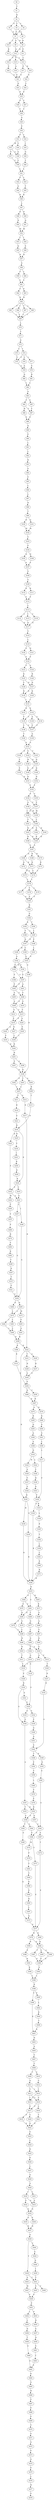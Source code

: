 strict digraph  {
	S0 -> S1 [ label = T ];
	S1 -> S2 [ label = R ];
	S2 -> S3 [ label = T ];
	S2 -> S4 [ label = L ];
	S2 -> S5 [ label = A ];
	S3 -> S6 [ label = L ];
	S3 -> S7 [ label = P ];
	S4 -> S7 [ label = P ];
	S5 -> S7 [ label = P ];
	S6 -> S8 [ label = N ];
	S7 -> S8 [ label = N ];
	S7 -> S9 [ label = G ];
	S7 -> S10 [ label = L ];
	S8 -> S11 [ label = P ];
	S8 -> S12 [ label = Q ];
	S9 -> S12 [ label = Q ];
	S10 -> S13 [ label = K ];
	S11 -> S14 [ label = L ];
	S12 -> S15 [ label = T ];
	S12 -> S16 [ label = P ];
	S13 -> S14 [ label = L ];
	S14 -> S17 [ label = P ];
	S14 -> S18 [ label = H ];
	S15 -> S19 [ label = A ];
	S16 -> S20 [ label = V ];
	S17 -> S21 [ label = S ];
	S18 -> S22 [ label = G ];
	S19 -> S21 [ label = S ];
	S20 -> S21 [ label = S ];
	S21 -> S23 [ label = Q ];
	S22 -> S24 [ label = L ];
	S23 -> S25 [ label = P ];
	S24 -> S25 [ label = P ];
	S25 -> S26 [ label = F ];
	S25 -> S27 [ label = Y ];
	S26 -> S28 [ label = T ];
	S27 -> S28 [ label = T ];
	S28 -> S29 [ label = G ];
	S29 -> S30 [ label = P ];
	S30 -> S31 [ label = F ];
	S30 -> S32 [ label = L ];
	S31 -> S33 [ label = M ];
	S31 -> S34 [ label = V ];
	S32 -> S35 [ label = I ];
	S33 -> S36 [ label = A ];
	S33 -> S37 [ label = V ];
	S34 -> S36 [ label = A ];
	S35 -> S38 [ label = G ];
	S36 -> S39 [ label = V ];
	S37 -> S39 [ label = V ];
	S38 -> S40 [ label = T ];
	S39 -> S41 [ label = L ];
	S40 -> S41 [ label = L ];
	S41 -> S42 [ label = F ];
	S41 -> S43 [ label = L ];
	S42 -> S44 [ label = A ];
	S43 -> S45 [ label = T ];
	S44 -> S46 [ label = K ];
	S45 -> S46 [ label = K ];
	S46 -> S47 [ label = L ];
	S47 -> S48 [ label = E ];
	S47 -> S49 [ label = D ];
	S48 -> S50 [ label = N ];
	S49 -> S51 [ label = Q ];
	S50 -> S52 [ label = M ];
	S51 -> S52 [ label = M ];
	S52 -> S53 [ label = L ];
	S52 -> S54 [ label = I ];
	S53 -> S55 [ label = Q ];
	S54 -> S56 [ label = S ];
	S55 -> S57 [ label = N ];
	S56 -> S57 [ label = N ];
	S57 -> S58 [ label = S ];
	S58 -> S59 [ label = V ];
	S58 -> S60 [ label = L ];
	S59 -> S61 [ label = Y ];
	S60 -> S61 [ label = Y ];
	S61 -> S62 [ label = V ];
	S61 -> S63 [ label = E ];
	S62 -> S64 [ label = N ];
	S63 -> S64 [ label = N ];
	S64 -> S65 [ label = F ];
	S64 -> S66 [ label = I ];
	S64 -> S67 [ label = V ];
	S64 -> S68 [ label = L ];
	S65 -> S69 [ label = L ];
	S66 -> S69 [ label = L ];
	S67 -> S69 [ label = L ];
	S68 -> S69 [ label = L ];
	S69 -> S70 [ label = L ];
	S70 -> S71 [ label = T ];
	S71 -> S72 [ label = G ];
	S72 -> S73 [ label = L ];
	S72 -> S74 [ label = I ];
	S73 -> S75 [ label = V ];
	S74 -> S75 [ label = V ];
	S74 -> S76 [ label = L ];
	S74 -> S77 [ label = I ];
	S75 -> S78 [ label = A ];
	S76 -> S78 [ label = A ];
	S77 -> S79 [ label = S ];
	S78 -> S80 [ label = Q ];
	S79 -> S81 [ label = R ];
	S80 -> S82 [ label = L ];
	S81 -> S82 [ label = L ];
	S82 -> S83 [ label = A ];
	S83 -> S84 [ label = C ];
	S83 -> S85 [ label = S ];
	S84 -> S86 [ label = H ];
	S84 -> S87 [ label = Y ];
	S85 -> S87 [ label = Y ];
	S86 -> S88 [ label = P ];
	S87 -> S88 [ label = P ];
	S88 -> S89 [ label = Q ];
	S89 -> S90 [ label = P ];
	S90 -> S91 [ label = L ];
	S91 -> S92 [ label = L ];
	S92 -> S93 [ label = R ];
	S93 -> S94 [ label = S ];
	S94 -> S95 [ label = F ];
	S95 -> S96 [ label = L ];
	S96 -> S97 [ label = L ];
	S97 -> S98 [ label = N ];
	S98 -> S99 [ label = T ];
	S99 -> S100 [ label = N ];
	S99 -> S101 [ label = Q ];
	S100 -> S102 [ label = M ];
	S101 -> S102 [ label = M ];
	S102 -> S103 [ label = V ];
	S103 -> S104 [ label = F ];
	S104 -> S105 [ label = Q ];
	S104 -> S106 [ label = H ];
	S105 -> S107 [ label = P ];
	S106 -> S107 [ label = P ];
	S107 -> S108 [ label = S ];
	S108 -> S109 [ label = V ];
	S109 -> S110 [ label = K ];
	S109 -> S111 [ label = R ];
	S110 -> S112 [ label = S ];
	S111 -> S112 [ label = S ];
	S112 -> S113 [ label = L ];
	S113 -> S114 [ label = L ];
	S113 -> S115 [ label = I ];
	S113 -> S116 [ label = Y ];
	S114 -> S117 [ label = Q ];
	S115 -> S117 [ label = Q ];
	S116 -> S117 [ label = Q ];
	S117 -> S118 [ label = V ];
	S118 -> S119 [ label = L ];
	S119 -> S120 [ label = G ];
	S119 -> S121 [ label = N ];
	S120 -> S122 [ label = S ];
	S121 -> S122 [ label = S ];
	S122 -> S123 [ label = V ];
	S122 -> S124 [ label = A ];
	S123 -> S125 [ label = K ];
	S124 -> S126 [ label = R ];
	S125 -> S127 [ label = N ];
	S125 -> S128 [ label = Y ];
	S126 -> S127 [ label = N ];
	S127 -> S129 [ label = K ];
	S127 -> S130 [ label = R ];
	S128 -> S130 [ label = R ];
	S129 -> S131 [ label = I ];
	S130 -> S131 [ label = I ];
	S131 -> S132 [ label = E ];
	S131 -> S133 [ label = D ];
	S132 -> S134 [ label = S ];
	S132 -> S135 [ label = V ];
	S132 -> S136 [ label = A ];
	S133 -> S135 [ label = V ];
	S134 -> S137 [ label = F ];
	S135 -> S137 [ label = F ];
	S135 -> S138 [ label = Y ];
	S136 -> S137 [ label = F ];
	S137 -> S139 [ label = A ];
	S138 -> S140 [ label = T ];
	S139 -> S141 [ label = A ];
	S140 -> S141 [ label = A ];
	S141 -> S142 [ label = S ];
	S141 -> S143 [ label = T ];
	S141 -> S144 [ label = E ];
	S142 -> S145 [ label = Q ];
	S142 -> S146 [ label = H ];
	S143 -> S145 [ label = Q ];
	S144 -> S147 [ label = V ];
	S145 -> S148 [ label = E ];
	S145 -> S149 [ label = D ];
	S146 -> S148 [ label = E ];
	S147 -> S150 [ label = P ];
	S148 -> S151 [ label = D ];
	S149 -> S152 [ label = N ];
	S150 -> S151 [ label = D ];
	S151 -> S153 [ label = F ];
	S152 -> S153 [ label = F ];
	S153 -> S154 [ label = P ];
	S153 -> S155 [ label = T ];
	S154 -> S156 [ label = A ];
	S154 -> S157 [ label = V ];
	S155 -> S157 [ label = V ];
	S156 -> S158 [ label = L ];
	S156 -> S159 [ label = M ];
	S157 -> S159 [ label = M ];
	S157 -> S158 [ label = L ];
	S158 -> S160 [ label = L ];
	S158 -> S161 [ label = V ];
	S159 -> S160 [ label = L ];
	S160 -> S162 [ label = S ];
	S160 -> S163 [ label = R ];
	S160 -> S164 [ label = H ];
	S161 -> S163 [ label = R ];
	S162 -> S165 [ label = K ];
	S163 -> S165 [ label = K ];
	S163 -> S166 [ label = R ];
	S164 -> S165 [ label = K ];
	S165 -> S167 [ label = A ];
	S166 -> S167 [ label = A ];
	S167 -> S168 [ label = K ];
	S167 -> S169 [ label = Q ];
	S167 -> S170 [ label = R ];
	S168 -> S171 [ label = K ];
	S169 -> S172 [ label = Q ];
	S169 -> S171 [ label = K ];
	S170 -> S173 [ label = R ];
	S171 -> S174 [ label = Y ];
	S171 -> S175 [ label = F ];
	S172 -> S174 [ label = Y ];
	S173 -> S174 [ label = Y ];
	S174 -> S176 [ label = L ];
	S175 -> S176 [ label = L ];
	S176 -> S177 [ label = I ];
	S176 -> S178 [ label = V ];
	S176 -> S179 [ label = L ];
	S177 -> S180 [ label = A ];
	S178 -> S180 [ label = A ];
	S179 -> S180 [ label = A ];
	S180 -> S181 [ label = R ];
	S181 -> S182 [ label = G ];
	S182 -> S183 [ label = K ];
	S182 -> S184 [ label = T ];
	S183 -> S185 [ label = L ];
	S183 -> S186 [ label = V ];
	S184 -> S185 [ label = L ];
	S185 -> S187 [ label = D ];
	S185 -> S188 [ label = P ];
	S186 -> S187 [ label = D ];
	S187 -> S189 [ label = W ];
	S187 -> S190 [ label = C ];
	S188 -> S191 [ label = L ];
	S189 -> S192 [ label = A ];
	S190 -> S193 [ label = S ];
	S191 -> S193 [ label = S ];
	S192 -> S194 [ label = E ];
	S192 -> S195 [ label = D ];
	S193 -> S195 [ label = D ];
	S193 -> S196 [ label = G ];
	S194 -> S197 [ label = G ];
	S195 -> S197 [ label = G ];
	S195 -> S198 [ label = S ];
	S196 -> S199 [ label = D ];
	S197 -> S200 [ label = P ];
	S197 -> S201 [ label = A ];
	S198 -> S200 [ label = P ];
	S199 -> S202 [ label = S ];
	S199 -> S203 [ label = T ];
	S199 -> S204 [ label = A ];
	S200 -> S205 [ label = A ];
	S200 -> S206 [ label = V ];
	S201 -> S206 [ label = V ];
	S202 -> S207 [ label = L ];
	S203 -> S207 [ label = L ];
	S204 -> S208 [ label = R ];
	S205 -> S209 [ label = A ];
	S206 -> S210 [ label = G ];
	S206 -> S209 [ label = A ];
	S207 -> S211 [ label = V ];
	S207 -> S212 [ label = G ];
	S208 -> S213 [ label = T ];
	S209 -> S214 [ label = G ];
	S209 -> S215 [ label = V ];
	S210 -> S215 [ label = V ];
	S211 -> S216 [ label = K ];
	S212 -> S217 [ label = K ];
	S213 -> S218 [ label = R ];
	S214 -> S219 [ label = P ];
	S215 -> S220 [ label = A ];
	S215 -> S219 [ label = P ];
	S216 -> S221 [ label = S ];
	S217 -> S222 [ label = H ];
	S218 -> S223 [ label = R ];
	S218 -> S224 [ label = K ];
	S218 -> S225 [ label = N ];
	S219 -> S226 [ label = A ];
	S219 -> S227 [ label = N ];
	S220 -> S228 [ label = P ];
	S221 -> S218 [ label = R ];
	S222 -> S229 [ label = A ];
	S222 -> S230 [ label = H ];
	S222 -> S231 [ label = T ];
	S223 -> S232 [ label = P ];
	S224 -> S233 [ label = T ];
	S224 -> S232 [ label = P ];
	S225 -> S234 [ label = V ];
	S226 -> S235 [ label = P ];
	S227 -> S236 [ label = L ];
	S228 -> S236 [ label = L ];
	S229 -> S237 [ label = H ];
	S230 -> S238 [ label = M ];
	S230 -> S239 [ label = V ];
	S231 -> S240 [ label = N ];
	S232 -> S241 [ label = S ];
	S232 -> S242 [ label = M ];
	S233 -> S241 [ label = S ];
	S234 -> S243 [ label = I ];
	S235 -> S244 [ label = R ];
	S236 -> S244 [ label = R ];
	S237 -> S245 [ label = S ];
	S238 -> S246 [ label = R ];
	S239 -> S246 [ label = R ];
	S240 -> S245 [ label = S ];
	S241 -> S247 [ label = L ];
	S241 -> S248 [ label = I ];
	S242 -> S249 [ label = P ];
	S243 -> S250 [ label = R ];
	S244 -> S251 [ label = R ];
	S245 -> S252 [ label = P ];
	S246 -> S253 [ label = D ];
	S247 -> S254 [ label = G ];
	S248 -> S254 [ label = G ];
	S249 -> S255 [ label = V ];
	S250 -> S256 [ label = D ];
	S251 -> S257 [ label = S ];
	S251 -> S258 [ label = A ];
	S252 -> S259 [ label = T ];
	S252 -> S260 [ label = D ];
	S253 -> S261 [ label = S ];
	S253 -> S262 [ label = G ];
	S253 -> S263 [ label = R ];
	S254 -> S264 [ label = E ];
	S254 -> S265 [ label = D ];
	S255 -> S266 [ label = P ];
	S256 -> S224 [ label = K ];
	S257 -> S199 [ label = D ];
	S258 -> S199 [ label = D ];
	S259 -> S267 [ label = R ];
	S260 -> S267 [ label = R ];
	S261 -> S268 [ label = T ];
	S261 -> S269 [ label = Q ];
	S262 -> S261 [ label = S ];
	S262 -> S270 [ label = G ];
	S263 -> S271 [ label = K ];
	S264 -> S272 [ label = L ];
	S265 -> S272 [ label = L ];
	S265 -> S273 [ label = M ];
	S266 -> S274 [ label = R ];
	S267 -> S275 [ label = A ];
	S267 -> S276 [ label = N ];
	S268 -> S277 [ label = G ];
	S269 -> S278 [ label = S ];
	S269 -> S279 [ label = V ];
	S270 -> S269 [ label = Q ];
	S271 -> S280 [ label = A ];
	S272 -> S281 [ label = L ];
	S272 -> S282 [ label = I ];
	S273 -> S283 [ label = F ];
	S274 -> S284 [ label = V ];
	S275 -> S285 [ label = R ];
	S276 -> S286 [ label = K ];
	S277 -> S287 [ label = L ];
	S278 -> S288 [ label = L ];
	S279 -> S288 [ label = L ];
	S280 -> S289 [ label = A ];
	S281 -> S290 [ label = L ];
	S282 -> S290 [ label = L ];
	S283 -> S291 [ label = A ];
	S284 -> S292 [ label = K ];
	S285 -> S293 [ label = Q ];
	S286 -> S294 [ label = S ];
	S287 -> S295 [ label = G ];
	S288 -> S296 [ label = H ];
	S289 -> S297 [ label = V ];
	S290 -> S298 [ label = R ];
	S291 -> S298 [ label = R ];
	S292 -> S299 [ label = T ];
	S293 -> S300 [ label = A ];
	S294 -> S301 [ label = S ];
	S295 -> S302 [ label = L ];
	S296 -> S303 [ label = N ];
	S296 -> S304 [ label = S ];
	S297 -> S305 [ label = K ];
	S298 -> S222 [ label = H ];
	S298 -> S306 [ label = K ];
	S299 -> S307 [ label = K ];
	S300 -> S308 [ label = A ];
	S301 -> S309 [ label = L ];
	S302 -> S310 [ label = G ];
	S303 -> S311 [ label = T ];
	S304 -> S312 [ label = A ];
	S304 -> S313 [ label = P ];
	S305 -> S304 [ label = S ];
	S306 -> S314 [ label = K ];
	S307 -> S315 [ label = T ];
	S308 -> S316 [ label = Q ];
	S309 -> S317 [ label = L ];
	S310 -> S318 [ label = G ];
	S311 -> S319 [ label = L ];
	S312 -> S319 [ label = L ];
	S313 -> S320 [ label = T ];
	S314 -> S252 [ label = P ];
	S315 -> S321 [ label = F ];
	S316 -> S322 [ label = L ];
	S316 -> S323 [ label = M ];
	S317 -> S324 [ label = P ];
	S318 -> S325 [ label = G ];
	S319 -> S326 [ label = F ];
	S320 -> S327 [ label = D ];
	S321 -> S254 [ label = G ];
	S322 -> S328 [ label = V ];
	S323 -> S329 [ label = A ];
	S324 -> S330 [ label = G ];
	S324 -> S331 [ label = K ];
	S325 -> S332 [ label = S ];
	S325 -> S333 [ label = A ];
	S326 -> S334 [ label = R ];
	S327 -> S335 [ label = R ];
	S328 -> S336 [ label = H ];
	S329 -> S337 [ label = F ];
	S330 -> S246 [ label = R ];
	S331 -> S338 [ label = L ];
	S332 -> S339 [ label = P ];
	S333 -> S340 [ label = G ];
	S334 -> S341 [ label = A ];
	S334 -> S340 [ label = G ];
	S335 -> S342 [ label = S ];
	S336 -> S343 [ label = Q ];
	S337 -> S344 [ label = A ];
	S338 -> S345 [ label = E ];
	S339 -> S346 [ label = G ];
	S340 -> S347 [ label = S ];
	S341 -> S325 [ label = G ];
	S342 -> S348 [ label = T ];
	S342 -> S349 [ label = K ];
	S343 -> S324 [ label = P ];
	S344 -> S230 [ label = H ];
	S345 -> S350 [ label = T ];
	S346 -> S351 [ label = A ];
	S347 -> S352 [ label = R ];
	S347 -> S353 [ label = T ];
	S348 -> S354 [ label = P ];
	S349 -> S355 [ label = E ];
	S350 -> S356 [ label = L ];
	S351 -> S342 [ label = S ];
	S352 -> S357 [ label = G ];
	S352 -> S358 [ label = A ];
	S353 -> S358 [ label = A ];
	S354 -> S359 [ label = V ];
	S355 -> S360 [ label = S ];
	S356 -> S361 [ label = L ];
	S357 -> S362 [ label = G ];
	S358 -> S363 [ label = T ];
	S358 -> S364 [ label = S ];
	S359 -> S365 [ label = L ];
	S360 -> S362 [ label = G ];
	S361 -> S366 [ label = E ];
	S362 -> S367 [ label = A ];
	S362 -> S368 [ label = S ];
	S363 -> S369 [ label = G ];
	S364 -> S368 [ label = S ];
	S365 -> S370 [ label = P ];
	S366 -> S371 [ label = R ];
	S367 -> S372 [ label = T ];
	S368 -> S373 [ label = V ];
	S368 -> S374 [ label = M ];
	S369 -> S375 [ label = Q ];
	S370 -> S376 [ label = P ];
	S371 -> S246 [ label = R ];
	S372 -> S377 [ label = E ];
	S373 -> S377 [ label = E ];
	S374 -> S378 [ label = F ];
	S375 -> S377 [ label = E ];
	S376 -> S352 [ label = R ];
	S377 -> S379 [ label = R ];
	S377 -> S380 [ label = K ];
	S378 -> S381 [ label = Y ];
	S379 -> S382 [ label = Q ];
	S379 -> S383 [ label = D ];
	S380 -> S382 [ label = Q ];
	S381 -> S384 [ label = V ];
	S382 -> S385 [ label = G ];
	S382 -> S386 [ label = A ];
	S382 -> S387 [ label = T ];
	S383 -> S388 [ label = E ];
	S384 -> S389 [ label = K ];
	S385 -> S390 [ label = E ];
	S386 -> S390 [ label = E ];
	S387 -> S390 [ label = E ];
	S388 -> S391 [ label = R ];
	S389 -> S392 [ label = E ];
	S390 -> S393 [ label = A ];
	S391 -> S394 [ label = K ];
	S392 -> S395 [ label = R ];
	S393 -> S396 [ label = L ];
	S394 -> S396 [ label = L ];
	S395 -> S397 [ label = L ];
	S396 -> S398 [ label = R ];
	S397 -> S375 [ label = Q ];
	S398 -> S399 [ label = V ];
	S398 -> S400 [ label = E ];
	S399 -> S401 [ label = K ];
	S400 -> S402 [ label = L ];
	S401 -> S403 [ label = N ];
	S402 -> S404 [ label = K ];
	S403 -> S405 [ label = A ];
	S404 -> S406 [ label = T ];
	S405 -> S407 [ label = V ];
	S406 -> S401 [ label = K ];
	S407 -> S408 [ label = Y ];
	S408 -> S409 [ label = C ];
	S408 -> S410 [ label = A ];
	S409 -> S411 [ label = A ];
	S410 -> S412 [ label = C ];
	S411 -> S413 [ label = V ];
	S411 -> S414 [ label = I ];
	S412 -> S414 [ label = I ];
	S413 -> S415 [ label = I ];
	S413 -> S416 [ label = V ];
	S414 -> S415 [ label = I ];
	S414 -> S416 [ label = V ];
	S415 -> S417 [ label = F ];
	S416 -> S417 [ label = F ];
	S416 -> S418 [ label = L ];
	S417 -> S419 [ label = P ];
	S417 -> S420 [ label = C ];
	S418 -> S421 [ label = T ];
	S419 -> S422 [ label = E ];
	S420 -> S422 [ label = E ];
	S421 -> S422 [ label = E ];
	S422 -> S423 [ label = F ];
	S423 -> S424 [ label = L ];
	S424 -> S425 [ label = K ];
	S425 -> S426 [ label = E ];
	S426 -> S427 [ label = L ];
	S427 -> S428 [ label = A ];
	S428 -> S429 [ label = A ];
	S429 -> S430 [ label = I ];
	S429 -> S431 [ label = L ];
	S430 -> S432 [ label = S ];
	S430 -> S433 [ label = A ];
	S431 -> S433 [ label = A ];
	S432 -> S434 [ label = Q ];
	S433 -> S434 [ label = Q ];
	S434 -> S435 [ label = A ];
	S434 -> S436 [ label = E ];
	S435 -> S437 [ label = H ];
	S436 -> S437 [ label = H ];
	S437 -> S438 [ label = A ];
	S438 -> S439 [ label = V ];
	S438 -> S440 [ label = V ];
	S439 -> S441 [ label = T ];
	S439 -> S443 [ label = A ];
	S440 -> S444 [ label = S ];
	S441 -> S445 [ label = S ];
	S441 -> S446 [ label = V ];
	S443 -> S447 [ label = M ];
	S444 -> S448 [ label = D ];
	S445 -> S449 [ label = P ];
	S447 -> S449 [ label = P ];
	S448 -> S450 [ label = I ];
	S449 -> S451 [ label = F ];
	S450 -> S441 [ label = T ];
	S451 -> S452 [ label = L ];
	S451 -> S453 [ label = P ];
	S452 -> S454 [ label = L ];
	S453 -> S455 [ label = R ];
	S454 -> S456 [ label = D ];
	S455 -> S457 [ label = S ];
	S456 -> S458 [ label = T ];
	S457 -> S459 [ label = Q ];
	S458 -> S460 [ label = S ];
	S459 -> S461 [ label = G ];
	S460 -> S462 [ label = E ];
	S461 -> S463 [ label = T ];
	S462 -> S464 [ label = E ];
	S463 -> S462 [ label = E ];
	S464 -> S465 [ label = G ];
	S465 -> S466 [ label = N ];
	S466 -> S467 [ label = V ];
	S467 -> S468 [ label = P ];
	S468 -> S469 [ label = P ];
	S469 -> S470 [ label = V ];
	S470 -> S471 [ label = S ];
	S471 -> S472 [ label = G ];
	S472 -> S473 [ label = F ];
	S473 -> S474 [ label = G ];
	S474 -> S475 [ label = P ];
	S475 -> S476 [ label = L ];
	S476 -> S477 [ label = N ];
	S477 -> S478 [ label = P ];
}
